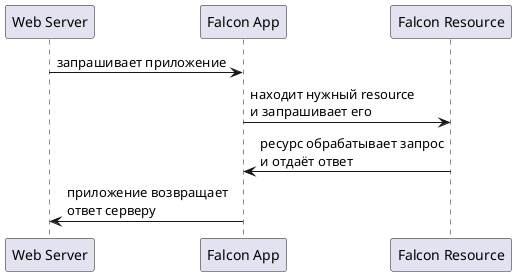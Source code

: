 @startuml

participant  "Web Server"       as web_server
participant  "Falcon App"       as falcon
participant  "Falcon Resource"  as resource

web_server -> falcon : запрашивает приложение
falcon -> resource   : находит нужный resource\nи запрашивает его
falcon <- resource   : ресурс обрабатывает запрос\nи отдаёт ответ
web_server <- falcon : приложение возвращает\nответ серверу

@enduml
